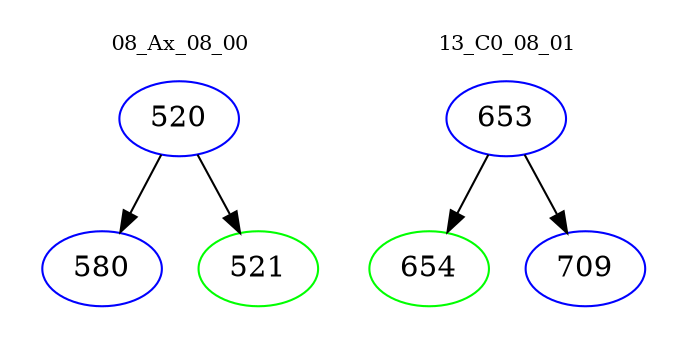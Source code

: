 digraph{
subgraph cluster_0 {
color = white
label = "08_Ax_08_00";
fontsize=10;
T0_520 [label="520", color="blue"]
T0_520 -> T0_580 [color="black"]
T0_580 [label="580", color="blue"]
T0_520 -> T0_521 [color="black"]
T0_521 [label="521", color="green"]
}
subgraph cluster_1 {
color = white
label = "13_C0_08_01";
fontsize=10;
T1_653 [label="653", color="blue"]
T1_653 -> T1_654 [color="black"]
T1_654 [label="654", color="green"]
T1_653 -> T1_709 [color="black"]
T1_709 [label="709", color="blue"]
}
}
